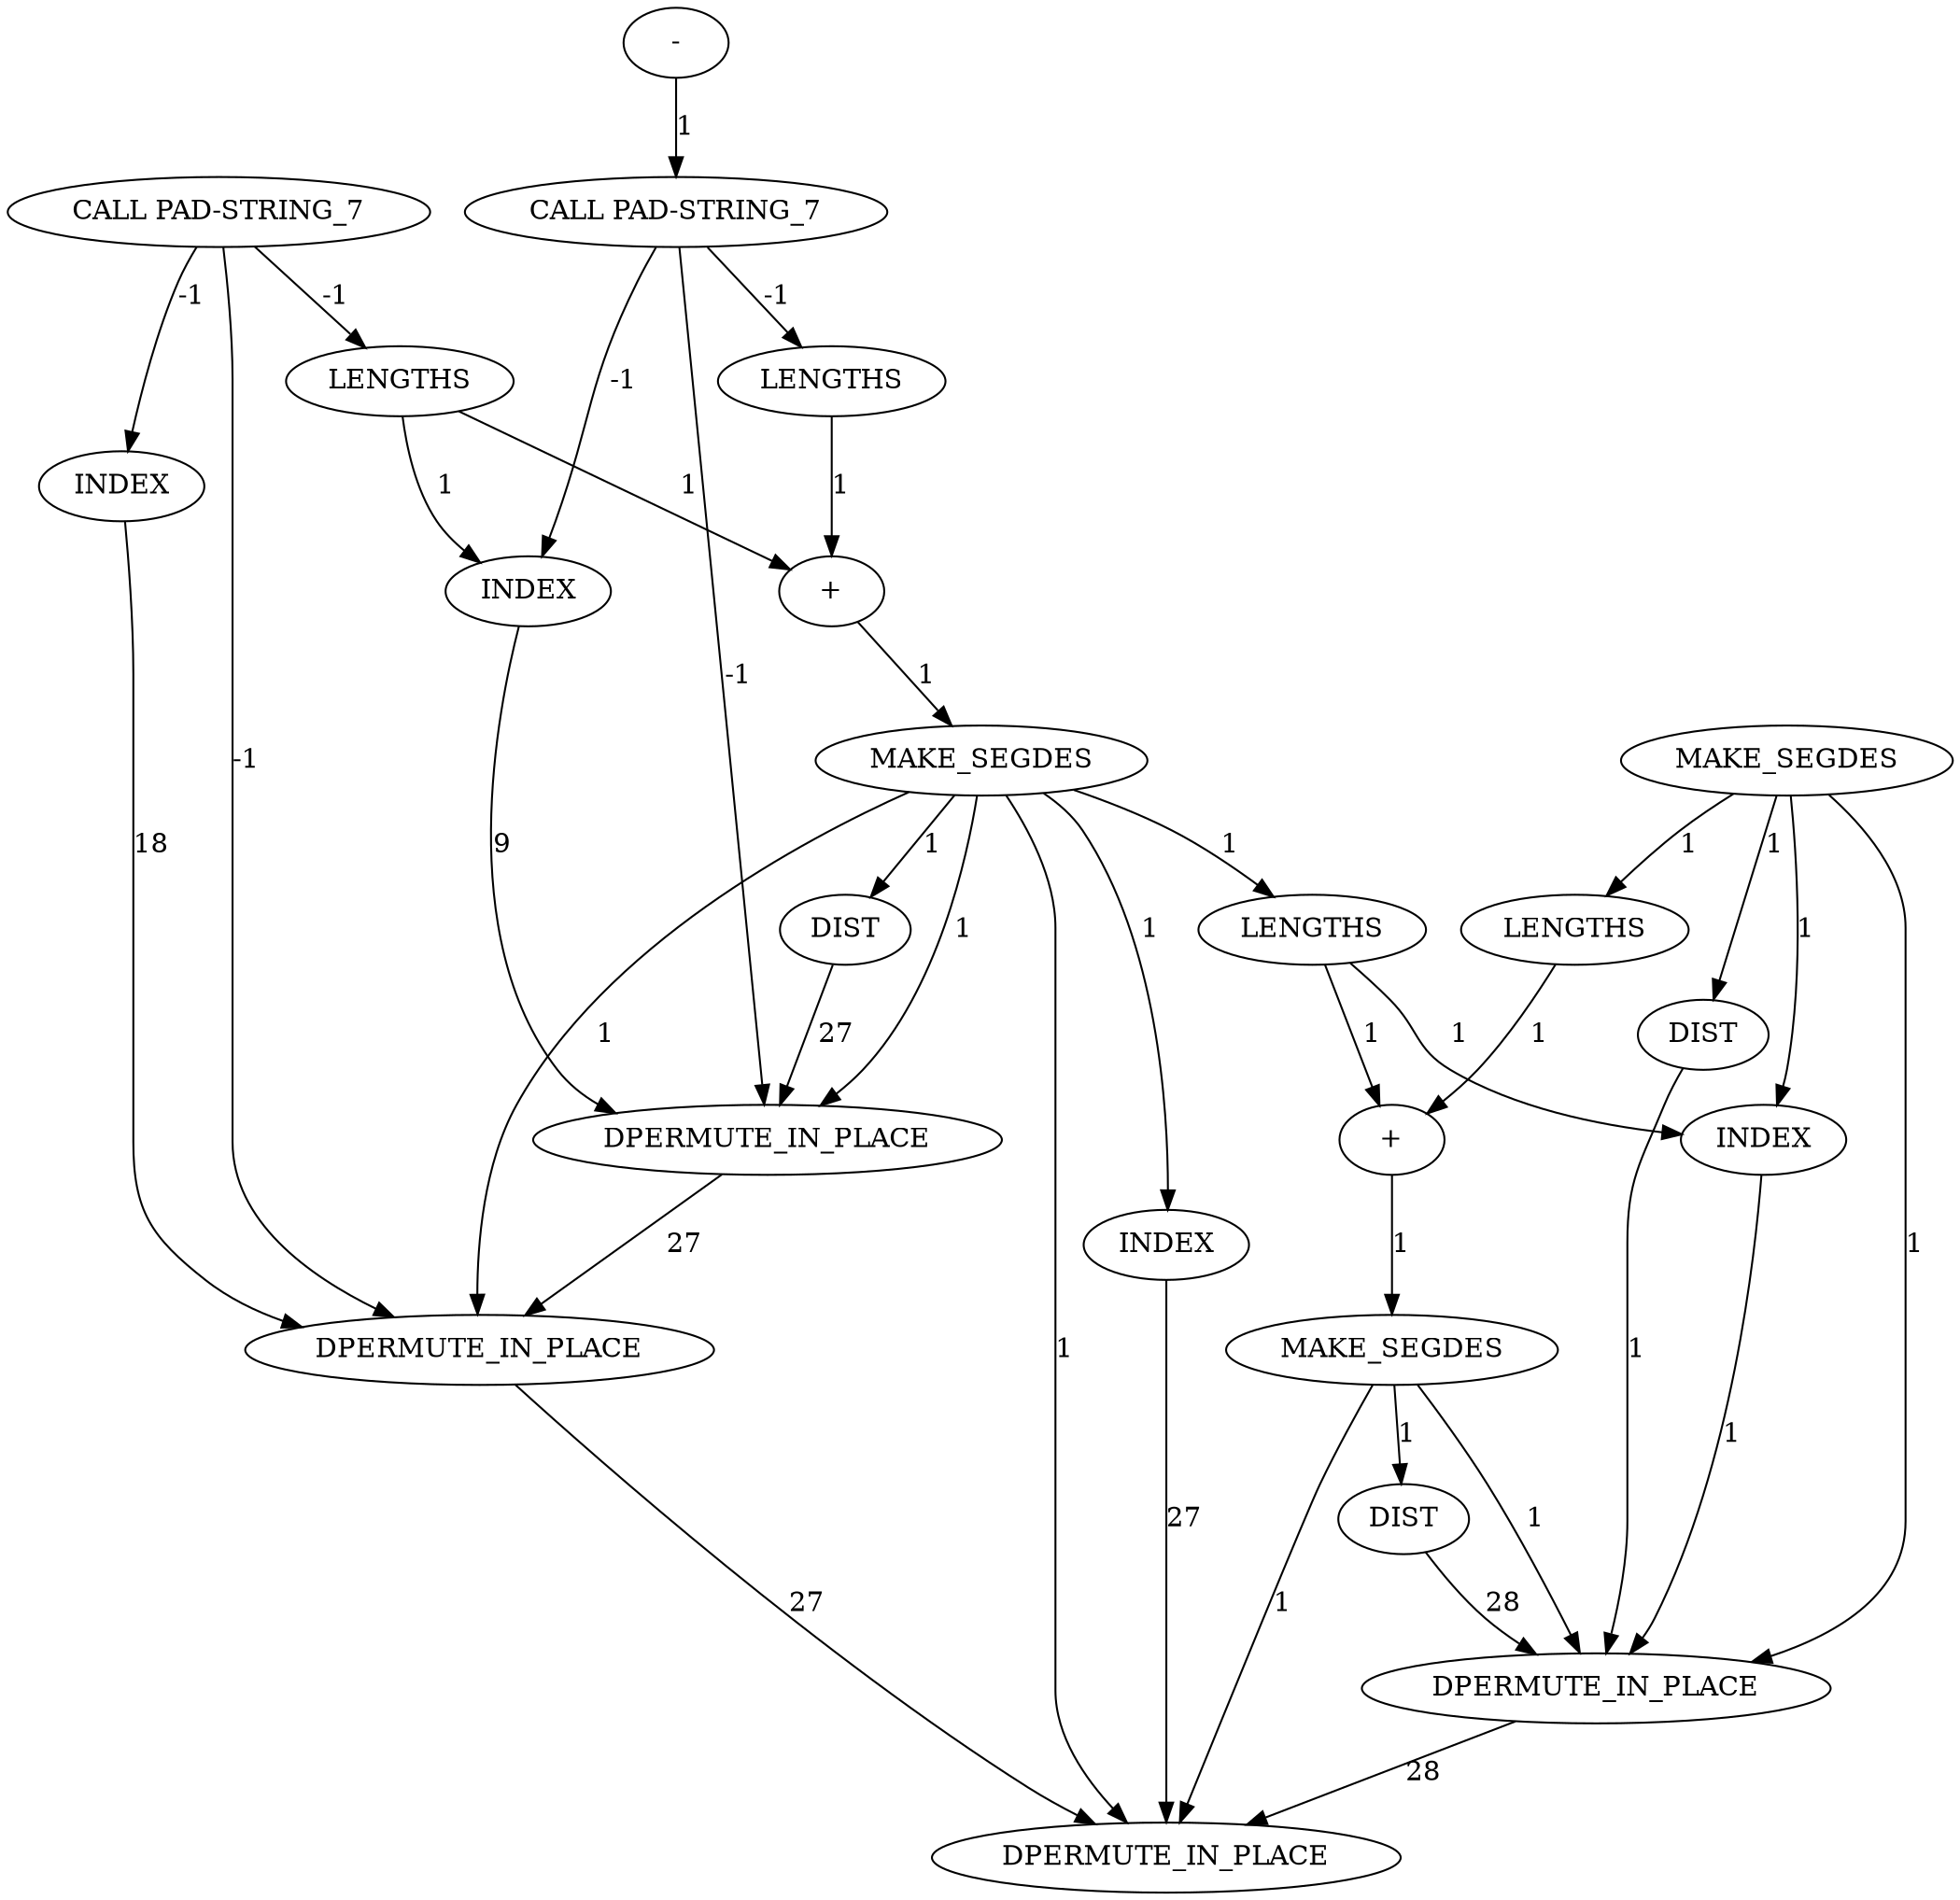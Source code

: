 digraph {
	maximal_independent_set_large_grid_INST_5750 [label=DIST cost=86]
	maximal_independent_set_large_grid_INST_5714 [label=MAKE_SEGDES cost=129]
	maximal_independent_set_large_grid_INST_5794 [label=DIST cost=43]
	maximal_independent_set_large_grid_INST_5698 [label=INDEX cost=215]
	maximal_independent_set_large_grid_INST_5772 [label=INDEX cost=172]
	maximal_independent_set_large_grid_INST_5708 [label=LENGTHS cost=1849]
	maximal_independent_set_large_grid_INST_5686 [label=INDEX cost=172]
	maximal_independent_set_large_grid_INST_6023 [label=DPERMUTE_IN_PLACE cost=300]
	maximal_independent_set_large_grid_INST_6021 [label=DPERMUTE_IN_PLACE cost=344]
	maximal_independent_set_large_grid_INST_6022 [label=DPERMUTE_IN_PLACE cost=215]
	maximal_independent_set_large_grid_INST_5720 [label=DIST cost=86]
	maximal_independent_set_large_grid_INST_5690 [label=LENGTHS cost=43]
	maximal_independent_set_large_grid_INST_5676 [label="-" cost=1677]
	maximal_independent_set_large_grid_INST_5709 [label="+" cost=43]
	maximal_independent_set_large_grid_INST_6024 [label=DPERMUTE_IN_PLACE cost=214]
	maximal_independent_set_large_grid_INST_5764 [label=LENGTHS cost=86]
	maximal_independent_set_large_grid_INST_5744 [label=MAKE_SEGDES cost=43]
	maximal_independent_set_large_grid_INST_5782 [label=LENGTHS cost=43]
	maximal_independent_set_large_grid_INST_1418 [label="CALL PAD-STRING_7" cost=0]
	maximal_independent_set_large_grid_INST_5760 [label=INDEX cost=172]
	maximal_independent_set_large_grid_INST_5783 [label="+" cost=86]
	maximal_independent_set_large_grid_INST_5788 [label=MAKE_SEGDES cost=43]
	maximal_independent_set_large_grid_INST_1422 [label="CALL PAD-STRING_7" cost=0]
	maximal_independent_set_large_grid_INST_5750 -> maximal_independent_set_large_grid_INST_6023 [label=1 cost=1]
	maximal_independent_set_large_grid_INST_5714 -> maximal_independent_set_large_grid_INST_5720 [label=1 cost=1]
	maximal_independent_set_large_grid_INST_5714 -> maximal_independent_set_large_grid_INST_6021 [label=1 cost=1]
	maximal_independent_set_large_grid_INST_5714 -> maximal_independent_set_large_grid_INST_6022 [label=1 cost=1]
	maximal_independent_set_large_grid_INST_5714 -> maximal_independent_set_large_grid_INST_5760 [label=1 cost=1]
	maximal_independent_set_large_grid_INST_5714 -> maximal_independent_set_large_grid_INST_5764 [label=1 cost=1]
	maximal_independent_set_large_grid_INST_5714 -> maximal_independent_set_large_grid_INST_6024 [label=1 cost=1]
	maximal_independent_set_large_grid_INST_5794 -> maximal_independent_set_large_grid_INST_6023 [label=28 cost=28]
	maximal_independent_set_large_grid_INST_5698 -> maximal_independent_set_large_grid_INST_6021 [label=9 cost=9]
	maximal_independent_set_large_grid_INST_5772 -> maximal_independent_set_large_grid_INST_6023 [label=1 cost=1]
	maximal_independent_set_large_grid_INST_5708 -> maximal_independent_set_large_grid_INST_5709 [label=1 cost=1]
	maximal_independent_set_large_grid_INST_5686 -> maximal_independent_set_large_grid_INST_6022 [label=18 cost=18]
	maximal_independent_set_large_grid_INST_6023 -> maximal_independent_set_large_grid_INST_6024 [label=28 cost=28]
	maximal_independent_set_large_grid_INST_6021 -> maximal_independent_set_large_grid_INST_6022 [label=27 cost=27]
	maximal_independent_set_large_grid_INST_6022 -> maximal_independent_set_large_grid_INST_6024 [label=27 cost=27]
	maximal_independent_set_large_grid_INST_5720 -> maximal_independent_set_large_grid_INST_6021 [label=27 cost=27]
	maximal_independent_set_large_grid_INST_5690 -> maximal_independent_set_large_grid_INST_5698 [label=1 cost=1]
	maximal_independent_set_large_grid_INST_5690 -> maximal_independent_set_large_grid_INST_5709 [label=1 cost=1]
	maximal_independent_set_large_grid_INST_5676 -> maximal_independent_set_large_grid_INST_1422 [label=1 cost=1]
	maximal_independent_set_large_grid_INST_5709 -> maximal_independent_set_large_grid_INST_5714 [label=1 cost=1]
	maximal_independent_set_large_grid_INST_5764 -> maximal_independent_set_large_grid_INST_5772 [label=1 cost=1]
	maximal_independent_set_large_grid_INST_5764 -> maximal_independent_set_large_grid_INST_5783 [label=1 cost=1]
	maximal_independent_set_large_grid_INST_5744 -> maximal_independent_set_large_grid_INST_5750 [label=1 cost=1]
	maximal_independent_set_large_grid_INST_5744 -> maximal_independent_set_large_grid_INST_5772 [label=1 cost=1]
	maximal_independent_set_large_grid_INST_5744 -> maximal_independent_set_large_grid_INST_5782 [label=1 cost=1]
	maximal_independent_set_large_grid_INST_5744 -> maximal_independent_set_large_grid_INST_6023 [label=1 cost=1]
	maximal_independent_set_large_grid_INST_5782 -> maximal_independent_set_large_grid_INST_5783 [label=1 cost=1]
	maximal_independent_set_large_grid_INST_1418 -> maximal_independent_set_large_grid_INST_5686 [label=-1 cost=-1]
	maximal_independent_set_large_grid_INST_1418 -> maximal_independent_set_large_grid_INST_5690 [label=-1 cost=-1]
	maximal_independent_set_large_grid_INST_1418 -> maximal_independent_set_large_grid_INST_6022 [label=-1 cost=-1]
	maximal_independent_set_large_grid_INST_5760 -> maximal_independent_set_large_grid_INST_6024 [label=27 cost=27]
	maximal_independent_set_large_grid_INST_5783 -> maximal_independent_set_large_grid_INST_5788 [label=1 cost=1]
	maximal_independent_set_large_grid_INST_5788 -> maximal_independent_set_large_grid_INST_5794 [label=1 cost=1]
	maximal_independent_set_large_grid_INST_5788 -> maximal_independent_set_large_grid_INST_6023 [label=1 cost=1]
	maximal_independent_set_large_grid_INST_5788 -> maximal_independent_set_large_grid_INST_6024 [label=1 cost=1]
	maximal_independent_set_large_grid_INST_1422 -> maximal_independent_set_large_grid_INST_5698 [label=-1 cost=-1]
	maximal_independent_set_large_grid_INST_1422 -> maximal_independent_set_large_grid_INST_5708 [label=-1 cost=-1]
	maximal_independent_set_large_grid_INST_1422 -> maximal_independent_set_large_grid_INST_6021 [label=-1 cost=-1]
}

